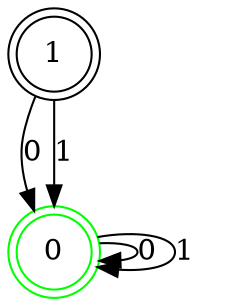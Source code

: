 digraph {
	node [color=green shape=doublecircle]
	0
	node [color=black shape=doublecircle]
	1
	0 -> 0 [label=0]
	0 -> 0 [label=1]
	1 -> 0 [label=0]
	1 -> 0 [label=1]
}
